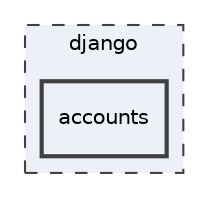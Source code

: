 digraph "django/accounts"
{
 // LATEX_PDF_SIZE
  edge [fontname="Helvetica",fontsize="10",labelfontname="Helvetica",labelfontsize="10"];
  node [fontname="Helvetica",fontsize="10",shape=record];
  compound=true
  subgraph clusterdir_21c50af3483557326bdb0a6411c95011 {
    graph [ bgcolor="#edf0f7", pencolor="grey25", style="filled,dashed,", label="django", fontname="Helvetica", fontsize="10", URL="dir_21c50af3483557326bdb0a6411c95011.html"]
  dir_3b561d6ddebcab920cef73d1cd398d61 [shape=box, label="accounts", style="filled,bold,", fillcolor="#edf0f7", color="grey25", URL="dir_3b561d6ddebcab920cef73d1cd398d61.html"];
  }
}
